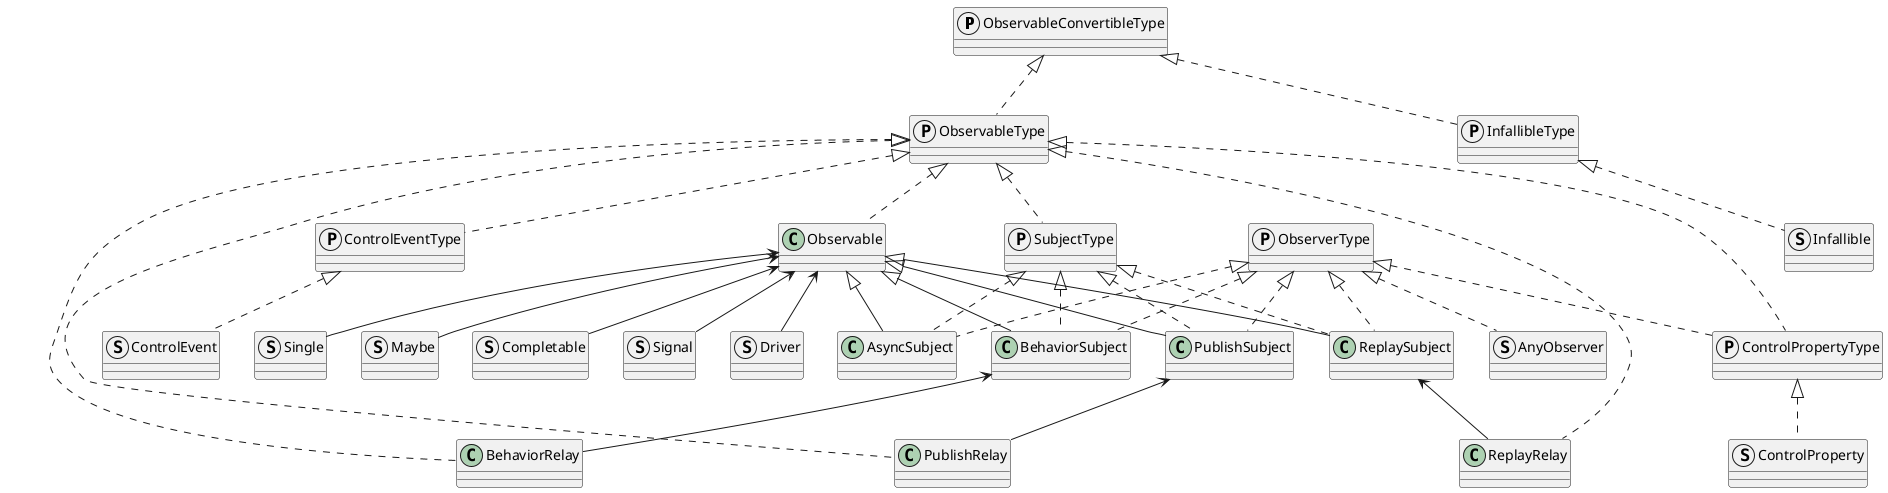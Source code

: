 @startuml

protocol ObservableConvertibleType
protocol ObservableType
protocol InfallibleType

class Observable
struct Infallible
struct Single
struct Maybe
struct Completable

protocol ObserverType
struct AnyObserver

protocol SubjectType
class AsyncSubject
class BehaviorSubject
class PublishSubject
class ReplaySubject

class BehaviorRelay
class PublishRelay
class ReplayRelay

protocol ControlEventType
struct ControlEvent
protocol ControlPropertyType
struct ControlProperty

struct Signal
struct Driver

ObservableConvertibleType <|.. ObservableType
ObservableConvertibleType <|.. InfallibleType

ObservableType <|.. Observable
ObservableType <|.. SubjectType
ObservableType <|.. ControlEventType
ObservableType <|.. ControlPropertyType

InfallibleType <|.. Infallible 

Observable <-- Single
Observable <-- Maybe
Observable <-- Completable

Observable <|-- AsyncSubject
Observable <|-- BehaviorSubject
Observable <|-- PublishSubject
Observable <|-- ReplaySubject

Observable <-- Signal
Observable <-- Driver

ObserverType <|.. AnyObserver
ObserverType <|.. AsyncSubject
ObserverType <|.. BehaviorSubject
ObserverType <|.. PublishSubject
ObserverType <|.. ReplaySubject
ObserverType <|.. ControlPropertyType

ObservableType <|.. BehaviorRelay
ObservableType <|.. PublishRelay
ObservableType <|.. ReplayRelay

PublishSubject <-- PublishRelay
BehaviorSubject <-- BehaviorRelay
ReplaySubject <-- ReplayRelay

SubjectType <|.. AsyncSubject
SubjectType <|.. BehaviorSubject
SubjectType <|.. PublishSubject
SubjectType <|.. ReplaySubject

ControlEventType <|..ControlEvent
ControlPropertyType <|.. ControlProperty

@enduml
